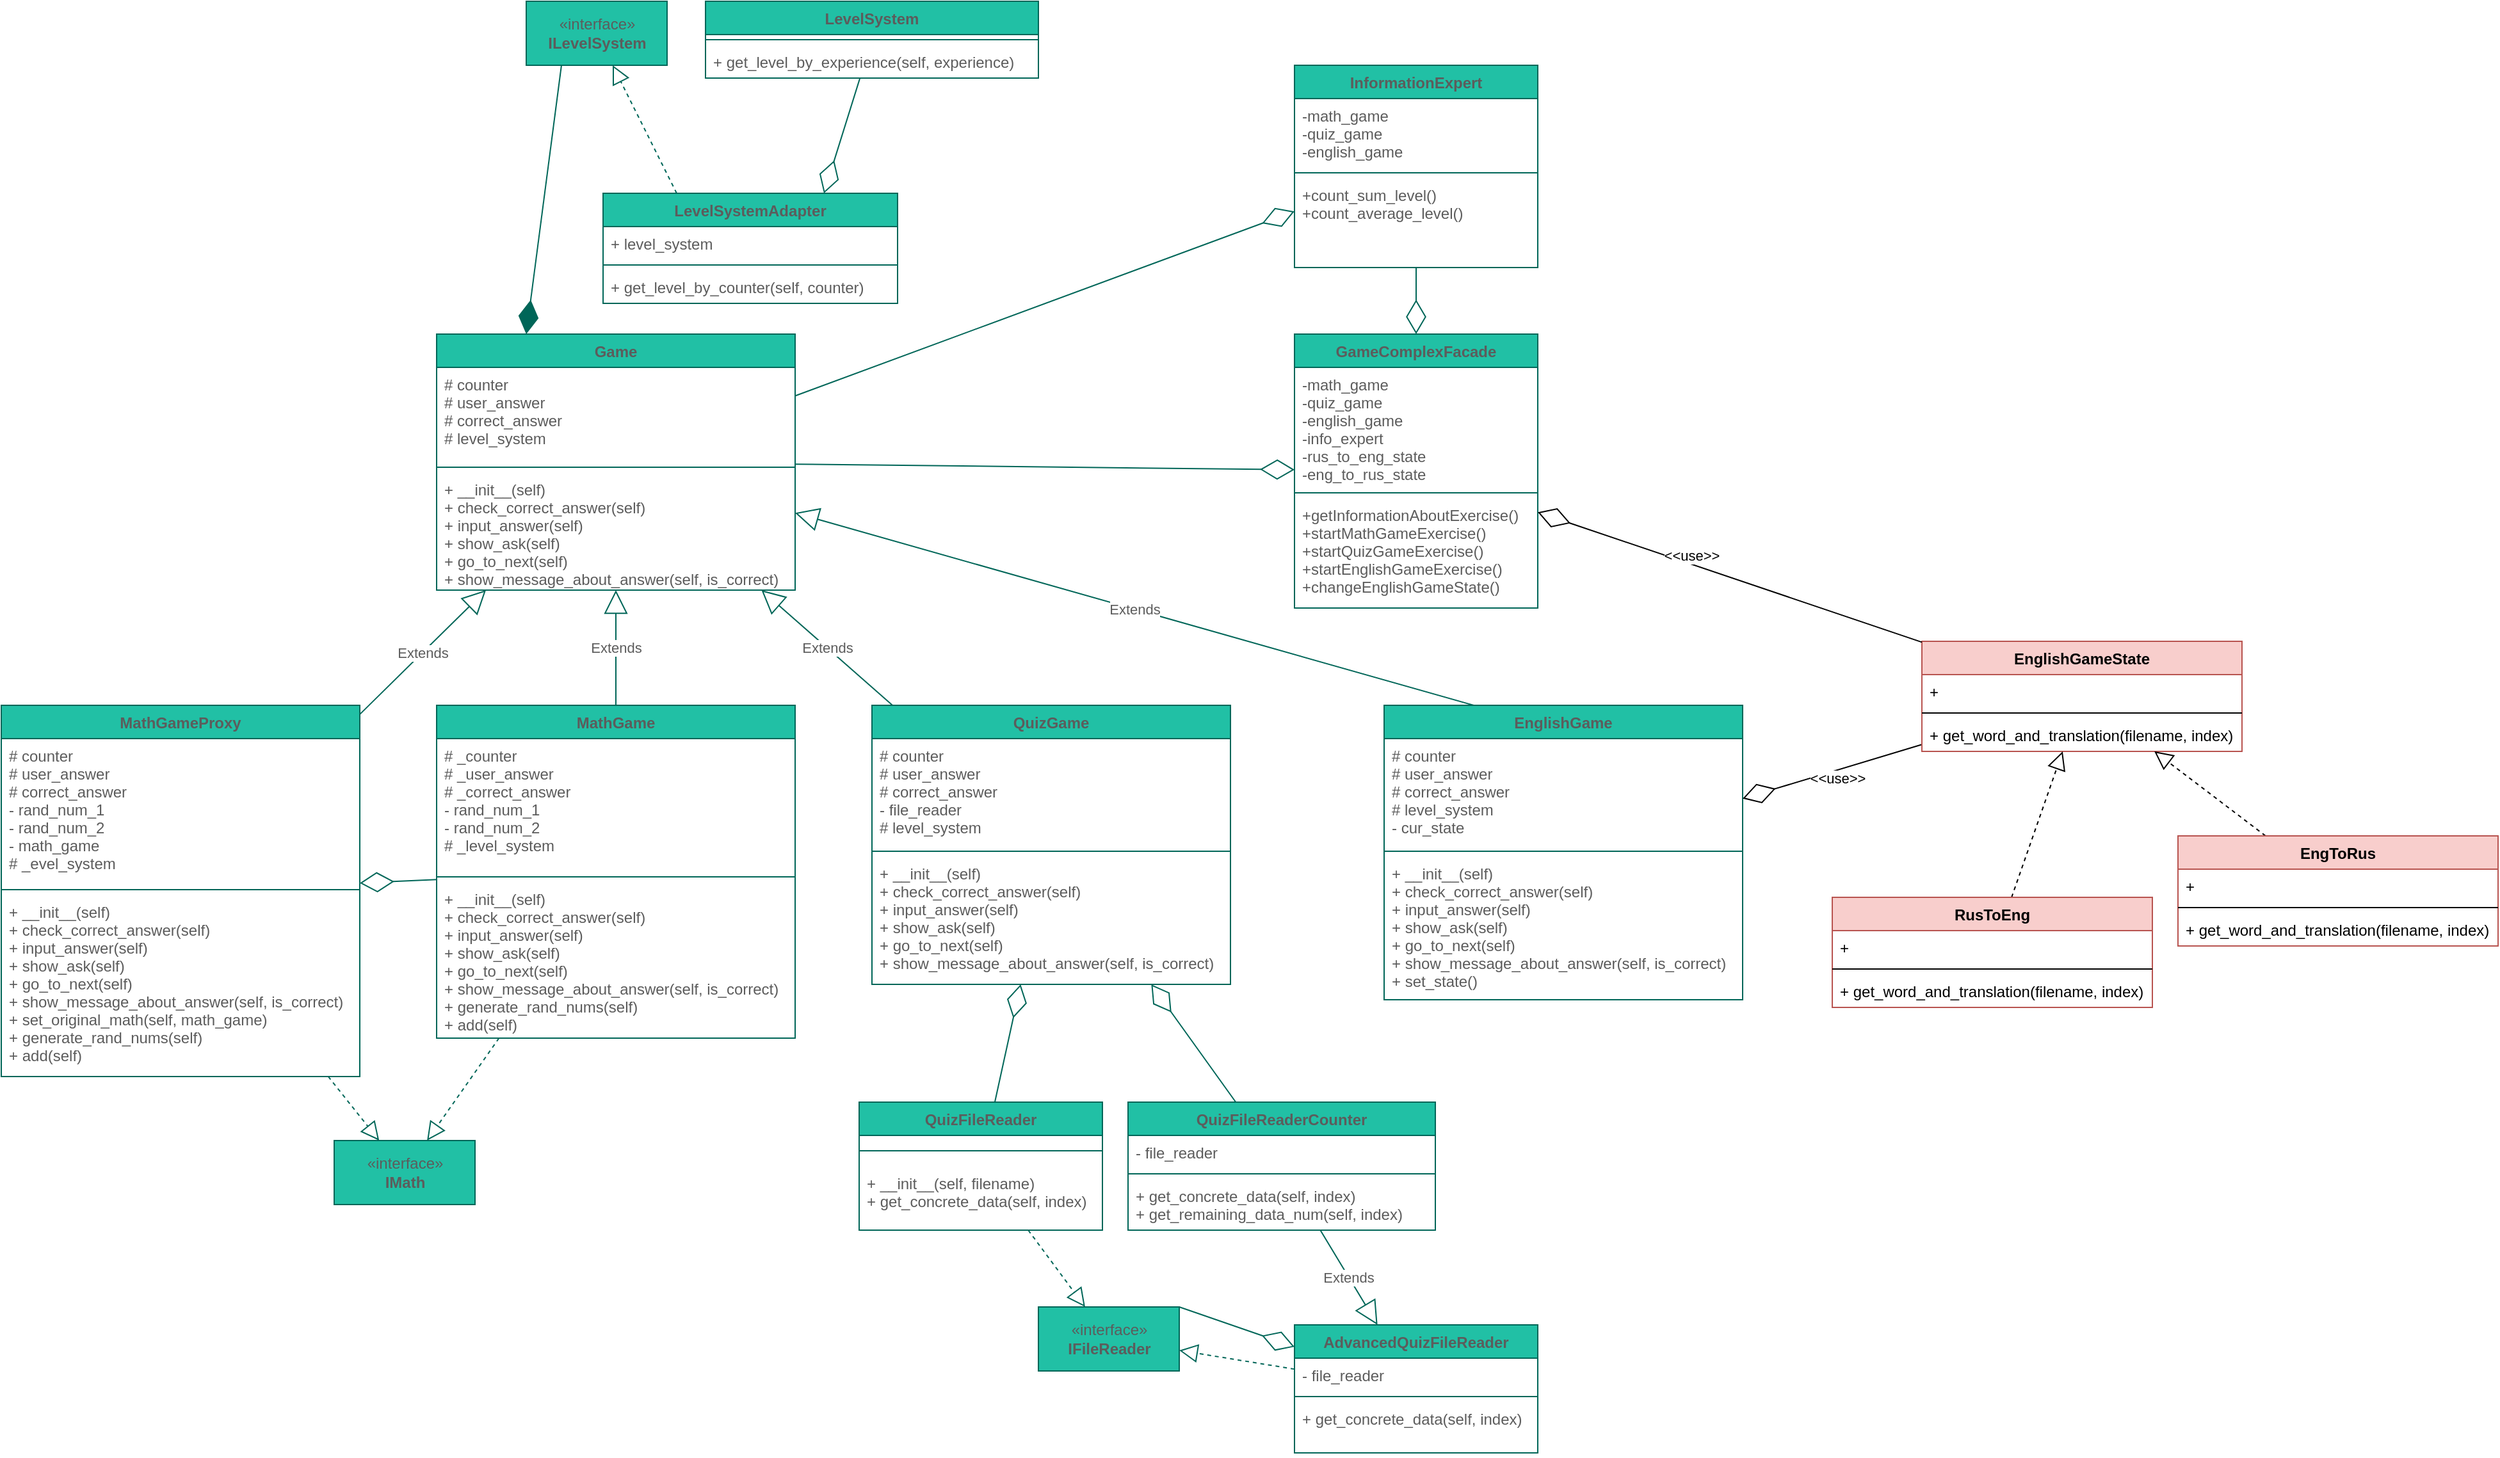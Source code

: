 <mxfile version="18.0.4" type="device"><diagram id="47L1khOK_J4-y1NFxD4O" name="Страница 1"><mxGraphModel dx="1153" dy="1890" grid="1" gridSize="10" guides="1" tooltips="1" connect="1" arrows="1" fold="1" page="1" pageScale="1" pageWidth="1654" pageHeight="1169" math="0" shadow="0"><root><mxCell id="0"/><mxCell id="1" parent="0"/><mxCell id="GJVrgp9cWyJkPdO_o0ju-1" value="«interface»&lt;br&gt;&lt;b&gt;IMath&lt;/b&gt;" style="html=1;fillColor=#21C0A5;strokeColor=#006658;fontColor=#5C5C5C;" parent="1" vertex="1"><mxGeometry x="300" y="780" width="110" height="50" as="geometry"/></mxCell><mxCell id="GJVrgp9cWyJkPdO_o0ju-2" value="«interface»&lt;br&gt;&lt;b&gt;IFileReader&lt;/b&gt;" style="html=1;fillColor=#21C0A5;strokeColor=#006658;fontColor=#5C5C5C;" parent="1" vertex="1"><mxGeometry x="850" y="910" width="110" height="50" as="geometry"/></mxCell><mxCell id="GJVrgp9cWyJkPdO_o0ju-3" value="QuizFileReader" style="swimlane;fontStyle=1;align=center;verticalAlign=top;childLayout=stackLayout;horizontal=1;startSize=26;horizontalStack=0;resizeParent=1;resizeParentMax=0;resizeLast=0;collapsible=1;marginBottom=0;fillColor=#21C0A5;strokeColor=#006658;fontColor=#5C5C5C;" parent="1" vertex="1"><mxGeometry x="710" y="750" width="190" height="100" as="geometry"/></mxCell><mxCell id="GJVrgp9cWyJkPdO_o0ju-5" value="" style="line;strokeWidth=1;fillColor=none;align=left;verticalAlign=middle;spacingTop=-1;spacingLeft=3;spacingRight=3;rotatable=0;labelPosition=right;points=[];portConstraint=eastwest;strokeColor=#006658;fontColor=#5C5C5C;" parent="GJVrgp9cWyJkPdO_o0ju-3" vertex="1"><mxGeometry y="26" width="190" height="24" as="geometry"/></mxCell><mxCell id="GJVrgp9cWyJkPdO_o0ju-6" value="+ __init__(self, filename)&#10;+ get_concrete_data(self, index)&#10;" style="text;strokeColor=none;fillColor=none;align=left;verticalAlign=top;spacingLeft=4;spacingRight=4;overflow=hidden;rotatable=0;points=[[0,0.5],[1,0.5]];portConstraint=eastwest;fontColor=#5C5C5C;" parent="GJVrgp9cWyJkPdO_o0ju-3" vertex="1"><mxGeometry y="50" width="190" height="50" as="geometry"/></mxCell><mxCell id="GJVrgp9cWyJkPdO_o0ju-7" value="" style="endArrow=block;dashed=1;endFill=0;endSize=12;html=1;rounded=0;strokeColor=#006658;fontColor=#5C5C5C;" parent="1" source="GJVrgp9cWyJkPdO_o0ju-3" target="GJVrgp9cWyJkPdO_o0ju-2" edge="1"><mxGeometry width="160" relative="1" as="geometry"><mxPoint x="450" y="330" as="sourcePoint"/><mxPoint x="610" y="330" as="targetPoint"/></mxGeometry></mxCell><mxCell id="GJVrgp9cWyJkPdO_o0ju-8" value="Game" style="swimlane;fontStyle=1;align=center;verticalAlign=top;childLayout=stackLayout;horizontal=1;startSize=26;horizontalStack=0;resizeParent=1;resizeParentMax=0;resizeLast=0;collapsible=1;marginBottom=0;fillColor=#21C0A5;strokeColor=#006658;fontColor=#5C5C5C;" parent="1" vertex="1"><mxGeometry x="380" y="150" width="280" height="200" as="geometry"/></mxCell><mxCell id="GJVrgp9cWyJkPdO_o0ju-9" value="# counter&#10;# user_answer&#10;# correct_answer&#10;# level_system" style="text;strokeColor=none;fillColor=none;align=left;verticalAlign=top;spacingLeft=4;spacingRight=4;overflow=hidden;rotatable=0;points=[[0,0.5],[1,0.5]];portConstraint=eastwest;fontColor=#5C5C5C;" parent="GJVrgp9cWyJkPdO_o0ju-8" vertex="1"><mxGeometry y="26" width="280" height="74" as="geometry"/></mxCell><mxCell id="GJVrgp9cWyJkPdO_o0ju-10" value="" style="line;strokeWidth=1;fillColor=none;align=left;verticalAlign=middle;spacingTop=-1;spacingLeft=3;spacingRight=3;rotatable=0;labelPosition=right;points=[];portConstraint=eastwest;strokeColor=#006658;fontColor=#5C5C5C;" parent="GJVrgp9cWyJkPdO_o0ju-8" vertex="1"><mxGeometry y="100" width="280" height="8" as="geometry"/></mxCell><mxCell id="GJVrgp9cWyJkPdO_o0ju-11" value="+ __init__(self)&#10;+ check_correct_answer(self)&#10;+ input_answer(self)&#10;+ show_ask(self)&#10;+ go_to_next(self)&#10;+ show_message_about_answer(self, is_correct)" style="text;strokeColor=none;fillColor=none;align=left;verticalAlign=top;spacingLeft=4;spacingRight=4;overflow=hidden;rotatable=0;points=[[0,0.5],[1,0.5]];portConstraint=eastwest;fontColor=#5C5C5C;" parent="GJVrgp9cWyJkPdO_o0ju-8" vertex="1"><mxGeometry y="108" width="280" height="92" as="geometry"/></mxCell><mxCell id="GJVrgp9cWyJkPdO_o0ju-12" value="MathGame" style="swimlane;fontStyle=1;align=center;verticalAlign=top;childLayout=stackLayout;horizontal=1;startSize=26;horizontalStack=0;resizeParent=1;resizeParentMax=0;resizeLast=0;collapsible=1;marginBottom=0;fillColor=#21C0A5;strokeColor=#006658;fontColor=#5C5C5C;" parent="1" vertex="1"><mxGeometry x="380" y="440" width="280" height="260" as="geometry"/></mxCell><mxCell id="GJVrgp9cWyJkPdO_o0ju-13" value="# _counter&#10;# _user_answer&#10;# _correct_answer&#10;- rand_num_1&#10;- rand_num_2&#10;# _level_system" style="text;strokeColor=none;fillColor=none;align=left;verticalAlign=top;spacingLeft=4;spacingRight=4;overflow=hidden;rotatable=0;points=[[0,0.5],[1,0.5]];portConstraint=eastwest;fontColor=#5C5C5C;" parent="GJVrgp9cWyJkPdO_o0ju-12" vertex="1"><mxGeometry y="26" width="280" height="104" as="geometry"/></mxCell><mxCell id="GJVrgp9cWyJkPdO_o0ju-14" value="" style="line;strokeWidth=1;fillColor=none;align=left;verticalAlign=middle;spacingTop=-1;spacingLeft=3;spacingRight=3;rotatable=0;labelPosition=right;points=[];portConstraint=eastwest;strokeColor=#006658;fontColor=#5C5C5C;" parent="GJVrgp9cWyJkPdO_o0ju-12" vertex="1"><mxGeometry y="130" width="280" height="8" as="geometry"/></mxCell><mxCell id="GJVrgp9cWyJkPdO_o0ju-15" value="+ __init__(self)&#10;+ check_correct_answer(self)&#10;+ input_answer(self)&#10;+ show_ask(self)&#10;+ go_to_next(self)&#10;+ show_message_about_answer(self, is_correct)&#10;+ generate_rand_nums(self)&#10;+ add(self)" style="text;strokeColor=none;fillColor=none;align=left;verticalAlign=top;spacingLeft=4;spacingRight=4;overflow=hidden;rotatable=0;points=[[0,0.5],[1,0.5]];portConstraint=eastwest;fontColor=#5C5C5C;" parent="GJVrgp9cWyJkPdO_o0ju-12" vertex="1"><mxGeometry y="138" width="280" height="122" as="geometry"/></mxCell><mxCell id="GJVrgp9cWyJkPdO_o0ju-16" value="MathGameProxy" style="swimlane;fontStyle=1;align=center;verticalAlign=top;childLayout=stackLayout;horizontal=1;startSize=26;horizontalStack=0;resizeParent=1;resizeParentMax=0;resizeLast=0;collapsible=1;marginBottom=0;fillColor=#21C0A5;strokeColor=#006658;fontColor=#5C5C5C;" parent="1" vertex="1"><mxGeometry x="40" y="440" width="280" height="290" as="geometry"/></mxCell><mxCell id="GJVrgp9cWyJkPdO_o0ju-17" value="# counter&#10;# user_answer&#10;# correct_answer&#10;- rand_num_1&#10;- rand_num_2&#10;- math_game&#10;# _evel_system" style="text;strokeColor=none;fillColor=none;align=left;verticalAlign=top;spacingLeft=4;spacingRight=4;overflow=hidden;rotatable=0;points=[[0,0.5],[1,0.5]];portConstraint=eastwest;fontColor=#5C5C5C;" parent="GJVrgp9cWyJkPdO_o0ju-16" vertex="1"><mxGeometry y="26" width="280" height="114" as="geometry"/></mxCell><mxCell id="GJVrgp9cWyJkPdO_o0ju-18" value="" style="line;strokeWidth=1;fillColor=none;align=left;verticalAlign=middle;spacingTop=-1;spacingLeft=3;spacingRight=3;rotatable=0;labelPosition=right;points=[];portConstraint=eastwest;strokeColor=#006658;fontColor=#5C5C5C;" parent="GJVrgp9cWyJkPdO_o0ju-16" vertex="1"><mxGeometry y="140" width="280" height="8" as="geometry"/></mxCell><mxCell id="GJVrgp9cWyJkPdO_o0ju-19" value="+ __init__(self)&#10;+ check_correct_answer(self)&#10;+ input_answer(self)&#10;+ show_ask(self)&#10;+ go_to_next(self)&#10;+ show_message_about_answer(self, is_correct)&#10;+ set_original_math(self, math_game)&#10;+ generate_rand_nums(self)&#10;+ add(self)" style="text;strokeColor=none;fillColor=none;align=left;verticalAlign=top;spacingLeft=4;spacingRight=4;overflow=hidden;rotatable=0;points=[[0,0.5],[1,0.5]];portConstraint=eastwest;fontColor=#5C5C5C;" parent="GJVrgp9cWyJkPdO_o0ju-16" vertex="1"><mxGeometry y="148" width="280" height="142" as="geometry"/></mxCell><mxCell id="GJVrgp9cWyJkPdO_o0ju-20" value="" style="endArrow=block;dashed=1;endFill=0;endSize=12;html=1;rounded=0;strokeColor=#006658;fontColor=#5C5C5C;" parent="1" source="GJVrgp9cWyJkPdO_o0ju-16" target="GJVrgp9cWyJkPdO_o0ju-1" edge="1"><mxGeometry width="160" relative="1" as="geometry"><mxPoint x="260" y="330" as="sourcePoint"/><mxPoint x="420" y="330" as="targetPoint"/></mxGeometry></mxCell><mxCell id="GJVrgp9cWyJkPdO_o0ju-21" value="" style="endArrow=block;dashed=1;endFill=0;endSize=12;html=1;rounded=0;strokeColor=#006658;fontColor=#5C5C5C;" parent="1" source="GJVrgp9cWyJkPdO_o0ju-12" target="GJVrgp9cWyJkPdO_o0ju-1" edge="1"><mxGeometry width="160" relative="1" as="geometry"><mxPoint x="260" y="330" as="sourcePoint"/><mxPoint x="420" y="330" as="targetPoint"/></mxGeometry></mxCell><mxCell id="GJVrgp9cWyJkPdO_o0ju-22" value="Extends" style="endArrow=block;endSize=16;endFill=0;html=1;rounded=0;strokeColor=#006658;fontColor=#5C5C5C;" parent="1" source="GJVrgp9cWyJkPdO_o0ju-12" target="GJVrgp9cWyJkPdO_o0ju-8" edge="1"><mxGeometry width="160" relative="1" as="geometry"><mxPoint x="260" y="330" as="sourcePoint"/><mxPoint x="420" y="330" as="targetPoint"/></mxGeometry></mxCell><mxCell id="GJVrgp9cWyJkPdO_o0ju-23" value="Extends" style="endArrow=block;endSize=16;endFill=0;html=1;rounded=0;strokeColor=#006658;fontColor=#5C5C5C;" parent="1" source="GJVrgp9cWyJkPdO_o0ju-16" target="GJVrgp9cWyJkPdO_o0ju-8" edge="1"><mxGeometry width="160" relative="1" as="geometry"><mxPoint x="436.721" y="420" as="sourcePoint"/><mxPoint x="478.033" y="330" as="targetPoint"/></mxGeometry></mxCell><mxCell id="GJVrgp9cWyJkPdO_o0ju-24" value="QuizGame" style="swimlane;fontStyle=1;align=center;verticalAlign=top;childLayout=stackLayout;horizontal=1;startSize=26;horizontalStack=0;resizeParent=1;resizeParentMax=0;resizeLast=0;collapsible=1;marginBottom=0;fillColor=#21C0A5;strokeColor=#006658;fontColor=#5C5C5C;" parent="1" vertex="1"><mxGeometry x="720" y="440" width="280" height="218" as="geometry"/></mxCell><mxCell id="GJVrgp9cWyJkPdO_o0ju-25" value="# counter&#10;# user_answer&#10;# correct_answer&#10;- file_reader&#10;# level_system" style="text;strokeColor=none;fillColor=none;align=left;verticalAlign=top;spacingLeft=4;spacingRight=4;overflow=hidden;rotatable=0;points=[[0,0.5],[1,0.5]];portConstraint=eastwest;fontColor=#5C5C5C;" parent="GJVrgp9cWyJkPdO_o0ju-24" vertex="1"><mxGeometry y="26" width="280" height="84" as="geometry"/></mxCell><mxCell id="GJVrgp9cWyJkPdO_o0ju-26" value="" style="line;strokeWidth=1;fillColor=none;align=left;verticalAlign=middle;spacingTop=-1;spacingLeft=3;spacingRight=3;rotatable=0;labelPosition=right;points=[];portConstraint=eastwest;strokeColor=#006658;fontColor=#5C5C5C;" parent="GJVrgp9cWyJkPdO_o0ju-24" vertex="1"><mxGeometry y="110" width="280" height="8" as="geometry"/></mxCell><mxCell id="GJVrgp9cWyJkPdO_o0ju-27" value="+ __init__(self)&#10;+ check_correct_answer(self)&#10;+ input_answer(self)&#10;+ show_ask(self)&#10;+ go_to_next(self)&#10;+ show_message_about_answer(self, is_correct)" style="text;strokeColor=none;fillColor=none;align=left;verticalAlign=top;spacingLeft=4;spacingRight=4;overflow=hidden;rotatable=0;points=[[0,0.5],[1,0.5]];portConstraint=eastwest;fontColor=#5C5C5C;" parent="GJVrgp9cWyJkPdO_o0ju-24" vertex="1"><mxGeometry y="118" width="280" height="100" as="geometry"/></mxCell><mxCell id="GJVrgp9cWyJkPdO_o0ju-30" value="Extends" style="endArrow=block;endSize=16;endFill=0;html=1;rounded=0;strokeColor=#006658;fontColor=#5C5C5C;" parent="1" source="GJVrgp9cWyJkPdO_o0ju-24" target="GJVrgp9cWyJkPdO_o0ju-8" edge="1"><mxGeometry width="160" relative="1" as="geometry"><mxPoint x="470" y="330" as="sourcePoint"/><mxPoint x="630" y="330" as="targetPoint"/></mxGeometry></mxCell><mxCell id="GJVrgp9cWyJkPdO_o0ju-33" value="" style="endArrow=diamondThin;endFill=0;endSize=24;html=1;rounded=0;strokeColor=#006658;fontColor=#5C5C5C;" parent="1" source="GJVrgp9cWyJkPdO_o0ju-3" target="GJVrgp9cWyJkPdO_o0ju-24" edge="1"><mxGeometry width="160" relative="1" as="geometry"><mxPoint x="890" y="410" as="sourcePoint"/><mxPoint x="820" y="420" as="targetPoint"/></mxGeometry></mxCell><mxCell id="GJVrgp9cWyJkPdO_o0ju-34" value="" style="endArrow=diamondThin;endFill=0;endSize=24;html=1;rounded=0;strokeColor=#006658;fontColor=#5C5C5C;" parent="1" source="GJVrgp9cWyJkPdO_o0ju-12" target="GJVrgp9cWyJkPdO_o0ju-16" edge="1"><mxGeometry width="160" relative="1" as="geometry"><mxPoint x="340" y="530" as="sourcePoint"/><mxPoint x="630" y="330" as="targetPoint"/></mxGeometry></mxCell><mxCell id="GWWvxR5-vKfS2fIz4KUK-1" value="«interface»&lt;br&gt;&lt;b&gt;ILevelSystem&lt;br&gt;&lt;/b&gt;" style="html=1;fillColor=#21C0A5;strokeColor=#006658;fontColor=#5C5C5C;" parent="1" vertex="1"><mxGeometry x="450" y="-110" width="110" height="50" as="geometry"/></mxCell><mxCell id="GWWvxR5-vKfS2fIz4KUK-9" value="" style="endArrow=block;dashed=1;endFill=0;endSize=12;html=1;rounded=0;exitX=0.25;exitY=0;exitDx=0;exitDy=0;strokeColor=#006658;fontColor=#5C5C5C;" parent="1" source="ld3QfRe9ozLoB7Dyn18O-8" target="GWWvxR5-vKfS2fIz4KUK-1" edge="1"><mxGeometry width="160" relative="1" as="geometry"><mxPoint x="617.5" y="30" as="sourcePoint"/><mxPoint x="235" y="-50" as="targetPoint"/></mxGeometry></mxCell><mxCell id="GWWvxR5-vKfS2fIz4KUK-10" value="LevelSystem" style="swimlane;fontStyle=1;align=center;verticalAlign=top;childLayout=stackLayout;horizontal=1;startSize=26;horizontalStack=0;resizeParent=1;resizeParentMax=0;resizeLast=0;collapsible=1;marginBottom=0;fillColor=#21C0A5;strokeColor=#006658;fontColor=#5C5C5C;" parent="1" vertex="1"><mxGeometry x="590" y="-110" width="260" height="60" as="geometry"/></mxCell><mxCell id="GWWvxR5-vKfS2fIz4KUK-12" value="" style="line;strokeWidth=1;fillColor=none;align=left;verticalAlign=middle;spacingTop=-1;spacingLeft=3;spacingRight=3;rotatable=0;labelPosition=right;points=[];portConstraint=eastwest;strokeColor=#006658;fontColor=#5C5C5C;" parent="GWWvxR5-vKfS2fIz4KUK-10" vertex="1"><mxGeometry y="26" width="260" height="8" as="geometry"/></mxCell><mxCell id="GWWvxR5-vKfS2fIz4KUK-13" value="+ get_level_by_experience(self, experience)" style="text;strokeColor=none;fillColor=none;align=left;verticalAlign=top;spacingLeft=4;spacingRight=4;overflow=hidden;rotatable=0;points=[[0,0.5],[1,0.5]];portConstraint=eastwest;fontColor=#5C5C5C;" parent="GWWvxR5-vKfS2fIz4KUK-10" vertex="1"><mxGeometry y="34" width="260" height="26" as="geometry"/></mxCell><mxCell id="GWWvxR5-vKfS2fIz4KUK-15" value="" style="endArrow=diamondThin;endFill=0;endSize=24;html=1;rounded=0;entryX=0.75;entryY=0;entryDx=0;entryDy=0;strokeColor=#006658;fontColor=#5C5C5C;" parent="1" source="GWWvxR5-vKfS2fIz4KUK-10" target="ld3QfRe9ozLoB7Dyn18O-8" edge="1"><mxGeometry width="160" relative="1" as="geometry"><mxPoint x="675" y="177.077" as="sourcePoint"/><mxPoint x="752.5" y="30" as="targetPoint"/></mxGeometry></mxCell><mxCell id="GWWvxR5-vKfS2fIz4KUK-22" value="AdvancedQuizFileReader" style="swimlane;fontStyle=1;align=center;verticalAlign=top;childLayout=stackLayout;horizontal=1;startSize=26;horizontalStack=0;resizeParent=1;resizeParentMax=0;resizeLast=0;collapsible=1;marginBottom=0;fillColor=#21C0A5;strokeColor=#006658;fontColor=#5C5C5C;" parent="1" vertex="1"><mxGeometry x="1050" y="924" width="190" height="100" as="geometry"/></mxCell><mxCell id="GWWvxR5-vKfS2fIz4KUK-23" value="- file_reader" style="text;strokeColor=none;fillColor=none;align=left;verticalAlign=top;spacingLeft=4;spacingRight=4;overflow=hidden;rotatable=0;points=[[0,0.5],[1,0.5]];portConstraint=eastwest;fontColor=#5C5C5C;" parent="GWWvxR5-vKfS2fIz4KUK-22" vertex="1"><mxGeometry y="26" width="190" height="26" as="geometry"/></mxCell><mxCell id="GWWvxR5-vKfS2fIz4KUK-24" value="" style="line;strokeWidth=1;fillColor=none;align=left;verticalAlign=middle;spacingTop=-1;spacingLeft=3;spacingRight=3;rotatable=0;labelPosition=right;points=[];portConstraint=eastwest;strokeColor=#006658;fontColor=#5C5C5C;" parent="GWWvxR5-vKfS2fIz4KUK-22" vertex="1"><mxGeometry y="52" width="190" height="8" as="geometry"/></mxCell><mxCell id="GWWvxR5-vKfS2fIz4KUK-25" value="+ get_concrete_data(self, index)" style="text;strokeColor=none;fillColor=none;align=left;verticalAlign=top;spacingLeft=4;spacingRight=4;overflow=hidden;rotatable=0;points=[[0,0.5],[1,0.5]];portConstraint=eastwest;fontColor=#5C5C5C;" parent="GWWvxR5-vKfS2fIz4KUK-22" vertex="1"><mxGeometry y="60" width="190" height="40" as="geometry"/></mxCell><mxCell id="GWWvxR5-vKfS2fIz4KUK-26" value="" style="endArrow=block;dashed=1;endFill=0;endSize=12;html=1;rounded=0;strokeColor=#006658;fontColor=#5C5C5C;" parent="1" source="GWWvxR5-vKfS2fIz4KUK-22" target="GJVrgp9cWyJkPdO_o0ju-2" edge="1"><mxGeometry width="160" relative="1" as="geometry"><mxPoint x="810" y="290" as="sourcePoint"/><mxPoint x="810" y="240" as="targetPoint"/></mxGeometry></mxCell><mxCell id="GWWvxR5-vKfS2fIz4KUK-27" value="" style="endArrow=diamondThin;endFill=0;endSize=24;html=1;rounded=0;exitX=1;exitY=0;exitDx=0;exitDy=0;strokeColor=#006658;fontColor=#5C5C5C;" parent="1" source="GJVrgp9cWyJkPdO_o0ju-2" target="GWWvxR5-vKfS2fIz4KUK-22" edge="1"><mxGeometry width="160" relative="1" as="geometry"><mxPoint x="1120" y="190" as="sourcePoint"/><mxPoint x="1040" y="230" as="targetPoint"/></mxGeometry></mxCell><mxCell id="GWWvxR5-vKfS2fIz4KUK-28" value="QuizFileReaderCounter" style="swimlane;fontStyle=1;align=center;verticalAlign=top;childLayout=stackLayout;horizontal=1;startSize=26;horizontalStack=0;resizeParent=1;resizeParentMax=0;resizeLast=0;collapsible=1;marginBottom=0;fillColor=#21C0A5;strokeColor=#006658;fontColor=#5C5C5C;" parent="1" vertex="1"><mxGeometry x="920" y="750" width="240" height="100" as="geometry"/></mxCell><mxCell id="GWWvxR5-vKfS2fIz4KUK-29" value="- file_reader" style="text;strokeColor=none;fillColor=none;align=left;verticalAlign=top;spacingLeft=4;spacingRight=4;overflow=hidden;rotatable=0;points=[[0,0.5],[1,0.5]];portConstraint=eastwest;fontColor=#5C5C5C;" parent="GWWvxR5-vKfS2fIz4KUK-28" vertex="1"><mxGeometry y="26" width="240" height="26" as="geometry"/></mxCell><mxCell id="GWWvxR5-vKfS2fIz4KUK-30" value="" style="line;strokeWidth=1;fillColor=none;align=left;verticalAlign=middle;spacingTop=-1;spacingLeft=3;spacingRight=3;rotatable=0;labelPosition=right;points=[];portConstraint=eastwest;strokeColor=#006658;fontColor=#5C5C5C;" parent="GWWvxR5-vKfS2fIz4KUK-28" vertex="1"><mxGeometry y="52" width="240" height="8" as="geometry"/></mxCell><mxCell id="GWWvxR5-vKfS2fIz4KUK-31" value="+ get_concrete_data(self, index)&#10;+ get_remaining_data_num(self, index)" style="text;strokeColor=none;fillColor=none;align=left;verticalAlign=top;spacingLeft=4;spacingRight=4;overflow=hidden;rotatable=0;points=[[0,0.5],[1,0.5]];portConstraint=eastwest;fontColor=#5C5C5C;" parent="GWWvxR5-vKfS2fIz4KUK-28" vertex="1"><mxGeometry y="60" width="240" height="40" as="geometry"/></mxCell><mxCell id="FPQztJp6y0ThQCiuHqUh-1" value="" style="endArrow=diamondThin;endFill=0;endSize=24;html=1;rounded=0;strokeColor=#006658;fontColor=#5C5C5C;" parent="1" source="GWWvxR5-vKfS2fIz4KUK-28" target="GJVrgp9cWyJkPdO_o0ju-24" edge="1"><mxGeometry width="160" relative="1" as="geometry"><mxPoint x="760" y="440" as="sourcePoint"/><mxPoint x="1070" y="600" as="targetPoint"/></mxGeometry></mxCell><mxCell id="FPQztJp6y0ThQCiuHqUh-3" value="Extends" style="endArrow=block;endSize=16;endFill=0;html=1;rounded=0;strokeColor=#006658;fontColor=#5C5C5C;" parent="1" source="GWWvxR5-vKfS2fIz4KUK-28" target="GWWvxR5-vKfS2fIz4KUK-22" edge="1"><mxGeometry width="160" relative="1" as="geometry"><mxPoint x="753.529" y="450" as="sourcePoint"/><mxPoint x="635.882" y="350" as="targetPoint"/></mxGeometry></mxCell><mxCell id="ld3QfRe9ozLoB7Dyn18O-3" value="" style="endArrow=diamondThin;endFill=1;endSize=24;html=1;rounded=0;entryX=0.25;entryY=0;entryDx=0;entryDy=0;exitX=0.25;exitY=1;exitDx=0;exitDy=0;strokeColor=#006658;fontColor=#5C5C5C;" parent="1" source="GWWvxR5-vKfS2fIz4KUK-1" target="GJVrgp9cWyJkPdO_o0ju-8" edge="1"><mxGeometry width="160" relative="1" as="geometry"><mxPoint x="450" y="-60" as="sourcePoint"/><mxPoint x="820" y="-10" as="targetPoint"/></mxGeometry></mxCell><mxCell id="ld3QfRe9ozLoB7Dyn18O-8" value="LevelSystemAdapter" style="swimlane;fontStyle=1;align=center;verticalAlign=top;childLayout=stackLayout;horizontal=1;startSize=26;horizontalStack=0;resizeParent=1;resizeParentMax=0;resizeLast=0;collapsible=1;marginBottom=0;fillColor=#21C0A5;strokeColor=#006658;fontColor=#5C5C5C;" parent="1" vertex="1"><mxGeometry x="510" y="40" width="230" height="86" as="geometry"/></mxCell><mxCell id="ld3QfRe9ozLoB7Dyn18O-9" value="+ level_system" style="text;strokeColor=none;fillColor=none;align=left;verticalAlign=top;spacingLeft=4;spacingRight=4;overflow=hidden;rotatable=0;points=[[0,0.5],[1,0.5]];portConstraint=eastwest;fontColor=#5C5C5C;" parent="ld3QfRe9ozLoB7Dyn18O-8" vertex="1"><mxGeometry y="26" width="230" height="26" as="geometry"/></mxCell><mxCell id="ld3QfRe9ozLoB7Dyn18O-10" value="" style="line;strokeWidth=1;fillColor=none;align=left;verticalAlign=middle;spacingTop=-1;spacingLeft=3;spacingRight=3;rotatable=0;labelPosition=right;points=[];portConstraint=eastwest;strokeColor=#006658;fontColor=#5C5C5C;" parent="ld3QfRe9ozLoB7Dyn18O-8" vertex="1"><mxGeometry y="52" width="230" height="8" as="geometry"/></mxCell><mxCell id="ld3QfRe9ozLoB7Dyn18O-11" value="+ get_level_by_counter(self, counter)" style="text;strokeColor=none;fillColor=none;align=left;verticalAlign=top;spacingLeft=4;spacingRight=4;overflow=hidden;rotatable=0;points=[[0,0.5],[1,0.5]];portConstraint=eastwest;fontColor=#5C5C5C;" parent="ld3QfRe9ozLoB7Dyn18O-8" vertex="1"><mxGeometry y="60" width="230" height="26" as="geometry"/></mxCell><mxCell id="spKY0yfxIEkexVeLF7e9-422" value="EnglishGame" style="swimlane;fontStyle=1;align=center;verticalAlign=top;childLayout=stackLayout;horizontal=1;startSize=26;horizontalStack=0;resizeParent=1;resizeParentMax=0;resizeLast=0;collapsible=1;marginBottom=0;fillColor=#21C0A5;strokeColor=#006658;fontColor=#5C5C5C;" parent="1" vertex="1"><mxGeometry x="1120" y="440" width="280" height="230" as="geometry"/></mxCell><mxCell id="spKY0yfxIEkexVeLF7e9-423" value="# counter&#10;# user_answer&#10;# correct_answer&#10;# level_system&#10;- cur_state" style="text;strokeColor=none;fillColor=none;align=left;verticalAlign=top;spacingLeft=4;spacingRight=4;overflow=hidden;rotatable=0;points=[[0,0.5],[1,0.5]];portConstraint=eastwest;fontColor=#5C5C5C;" parent="spKY0yfxIEkexVeLF7e9-422" vertex="1"><mxGeometry y="26" width="280" height="84" as="geometry"/></mxCell><mxCell id="spKY0yfxIEkexVeLF7e9-424" value="" style="line;strokeWidth=1;fillColor=none;align=left;verticalAlign=middle;spacingTop=-1;spacingLeft=3;spacingRight=3;rotatable=0;labelPosition=right;points=[];portConstraint=eastwest;strokeColor=#006658;fontColor=#5C5C5C;" parent="spKY0yfxIEkexVeLF7e9-422" vertex="1"><mxGeometry y="110" width="280" height="8" as="geometry"/></mxCell><mxCell id="spKY0yfxIEkexVeLF7e9-425" value="+ __init__(self)&#10;+ check_correct_answer(self)&#10;+ input_answer(self)&#10;+ show_ask(self)&#10;+ go_to_next(self)&#10;+ show_message_about_answer(self, is_correct)&#10;+ set_state()" style="text;strokeColor=none;fillColor=none;align=left;verticalAlign=top;spacingLeft=4;spacingRight=4;overflow=hidden;rotatable=0;points=[[0,0.5],[1,0.5]];portConstraint=eastwest;fontColor=#5C5C5C;" parent="spKY0yfxIEkexVeLF7e9-422" vertex="1"><mxGeometry y="118" width="280" height="112" as="geometry"/></mxCell><mxCell id="spKY0yfxIEkexVeLF7e9-426" value="Extends" style="endArrow=block;endSize=16;endFill=0;html=1;rounded=0;exitX=0.25;exitY=0;exitDx=0;exitDy=0;strokeColor=#006658;fontColor=#5C5C5C;" parent="1" source="spKY0yfxIEkexVeLF7e9-422" target="GJVrgp9cWyJkPdO_o0ju-8" edge="1"><mxGeometry width="160" relative="1" as="geometry"><mxPoint x="746.054" y="450" as="sourcePoint"/><mxPoint x="643.712" y="360" as="targetPoint"/><Array as="points"/></mxGeometry></mxCell><mxCell id="spKY0yfxIEkexVeLF7e9-469" value="GameComplexFacade" style="swimlane;fontStyle=1;align=center;verticalAlign=top;childLayout=stackLayout;horizontal=1;startSize=26;horizontalStack=0;resizeParent=1;resizeParentMax=0;resizeLast=0;collapsible=1;marginBottom=0;fillColor=#21C0A5;strokeColor=#006658;fontColor=#5C5C5C;" parent="1" vertex="1"><mxGeometry x="1050" y="150" width="190" height="214" as="geometry"/></mxCell><mxCell id="spKY0yfxIEkexVeLF7e9-470" value="-math_game&#10;-quiz_game&#10;-english_game&#10;-info_expert&#10;-rus_to_eng_state&#10;-eng_to_rus_state" style="text;strokeColor=none;fillColor=none;align=left;verticalAlign=top;spacingLeft=4;spacingRight=4;overflow=hidden;rotatable=0;points=[[0,0.5],[1,0.5]];portConstraint=eastwest;fontColor=#5C5C5C;" parent="spKY0yfxIEkexVeLF7e9-469" vertex="1"><mxGeometry y="26" width="190" height="94" as="geometry"/></mxCell><mxCell id="spKY0yfxIEkexVeLF7e9-471" value="" style="line;strokeWidth=1;fillColor=none;align=left;verticalAlign=middle;spacingTop=-1;spacingLeft=3;spacingRight=3;rotatable=0;labelPosition=right;points=[];portConstraint=eastwest;strokeColor=#006658;fontColor=#5C5C5C;" parent="spKY0yfxIEkexVeLF7e9-469" vertex="1"><mxGeometry y="120" width="190" height="8" as="geometry"/></mxCell><mxCell id="spKY0yfxIEkexVeLF7e9-472" value="+getInformationAboutExercise()&#10;+startMathGameExercise()&#10;+startQuizGameExercise()&#10;+startEnglishGameExercise()&#10;+changeEnglishGameState()" style="text;strokeColor=none;fillColor=none;align=left;verticalAlign=top;spacingLeft=4;spacingRight=4;overflow=hidden;rotatable=0;points=[[0,0.5],[1,0.5]];portConstraint=eastwest;fontColor=#5C5C5C;" parent="spKY0yfxIEkexVeLF7e9-469" vertex="1"><mxGeometry y="128" width="190" height="86" as="geometry"/></mxCell><mxCell id="spKY0yfxIEkexVeLF7e9-473" value="" style="endArrow=diamondThin;endFill=0;endSize=24;html=1;rounded=0;strokeColor=#006658;fontColor=#5C5C5C;" parent="1" source="GJVrgp9cWyJkPdO_o0ju-8" target="spKY0yfxIEkexVeLF7e9-469" edge="1"><mxGeometry width="160" relative="1" as="geometry"><mxPoint x="890" y="140" as="sourcePoint"/><mxPoint x="1050" y="140" as="targetPoint"/></mxGeometry></mxCell><mxCell id="-lM4ACut-ZRZzYosyZcE-1" value="InformationExpert" style="swimlane;fontStyle=1;align=center;verticalAlign=top;childLayout=stackLayout;horizontal=1;startSize=26;horizontalStack=0;resizeParent=1;resizeParentMax=0;resizeLast=0;collapsible=1;marginBottom=0;fillColor=#21C0A5;strokeColor=#006658;fontColor=#5C5C5C;" parent="1" vertex="1"><mxGeometry x="1050" y="-60" width="190" height="158" as="geometry"/></mxCell><mxCell id="-lM4ACut-ZRZzYosyZcE-2" value="-math_game&#10;-quiz_game&#10;-english_game" style="text;strokeColor=none;fillColor=none;align=left;verticalAlign=top;spacingLeft=4;spacingRight=4;overflow=hidden;rotatable=0;points=[[0,0.5],[1,0.5]];portConstraint=eastwest;fontColor=#5C5C5C;" parent="-lM4ACut-ZRZzYosyZcE-1" vertex="1"><mxGeometry y="26" width="190" height="54" as="geometry"/></mxCell><mxCell id="-lM4ACut-ZRZzYosyZcE-3" value="" style="line;strokeWidth=1;fillColor=none;align=left;verticalAlign=middle;spacingTop=-1;spacingLeft=3;spacingRight=3;rotatable=0;labelPosition=right;points=[];portConstraint=eastwest;strokeColor=#006658;fontColor=#5C5C5C;" parent="-lM4ACut-ZRZzYosyZcE-1" vertex="1"><mxGeometry y="80" width="190" height="8" as="geometry"/></mxCell><mxCell id="-lM4ACut-ZRZzYosyZcE-4" value="+count_sum_level()&#10;+count_average_level()" style="text;strokeColor=none;fillColor=none;align=left;verticalAlign=top;spacingLeft=4;spacingRight=4;overflow=hidden;rotatable=0;points=[[0,0.5],[1,0.5]];portConstraint=eastwest;fontColor=#5C5C5C;" parent="-lM4ACut-ZRZzYosyZcE-1" vertex="1"><mxGeometry y="88" width="190" height="70" as="geometry"/></mxCell><mxCell id="-lM4ACut-ZRZzYosyZcE-5" value="" style="endArrow=diamondThin;endFill=0;endSize=24;html=1;rounded=0;strokeColor=#006658;fontColor=#5C5C5C;" parent="1" source="GJVrgp9cWyJkPdO_o0ju-8" target="-lM4ACut-ZRZzYosyZcE-1" edge="1"><mxGeometry width="160" relative="1" as="geometry"><mxPoint x="670" y="217.839" as="sourcePoint"/><mxPoint x="870" y="157.609" as="targetPoint"/></mxGeometry></mxCell><mxCell id="-lM4ACut-ZRZzYosyZcE-6" value="" style="endArrow=diamondThin;endFill=0;endSize=24;html=1;rounded=0;strokeColor=#006658;fontColor=#5C5C5C;" parent="1" source="-lM4ACut-ZRZzYosyZcE-1" target="spKY0yfxIEkexVeLF7e9-469" edge="1"><mxGeometry width="160" relative="1" as="geometry"><mxPoint x="670" y="217.195" as="sourcePoint"/><mxPoint x="870" y="156.046" as="targetPoint"/></mxGeometry></mxCell><mxCell id="kbYihk5FKzCSvoLlfrNe-1" value="" style="endArrow=diamondThin;endFill=0;endSize=24;html=1;rounded=0;" edge="1" parent="1" source="kbYihk5FKzCSvoLlfrNe-2" target="spKY0yfxIEkexVeLF7e9-422"><mxGeometry width="160" relative="1" as="geometry"><mxPoint x="1470" y="510" as="sourcePoint"/><mxPoint x="1490" y="540" as="targetPoint"/></mxGeometry></mxCell><mxCell id="kbYihk5FKzCSvoLlfrNe-16" value="&amp;lt;&amp;lt;use&amp;gt;&amp;gt;" style="edgeLabel;html=1;align=center;verticalAlign=middle;resizable=0;points=[];" vertex="1" connectable="0" parent="kbYihk5FKzCSvoLlfrNe-1"><mxGeometry x="-0.384" y="3" relative="1" as="geometry"><mxPoint x="-24" y="10" as="offset"/></mxGeometry></mxCell><mxCell id="kbYihk5FKzCSvoLlfrNe-2" value="EnglishGameState" style="swimlane;fontStyle=1;align=center;verticalAlign=top;childLayout=stackLayout;horizontal=1;startSize=26;horizontalStack=0;resizeParent=1;resizeParentMax=0;resizeLast=0;collapsible=1;marginBottom=0;fillColor=#f8cecc;strokeColor=#b85450;" vertex="1" parent="1"><mxGeometry x="1540" y="390" width="250" height="86" as="geometry"/></mxCell><mxCell id="kbYihk5FKzCSvoLlfrNe-3" value="+" style="text;strokeColor=none;fillColor=none;align=left;verticalAlign=top;spacingLeft=4;spacingRight=4;overflow=hidden;rotatable=0;points=[[0,0.5],[1,0.5]];portConstraint=eastwest;" vertex="1" parent="kbYihk5FKzCSvoLlfrNe-2"><mxGeometry y="26" width="250" height="26" as="geometry"/></mxCell><mxCell id="kbYihk5FKzCSvoLlfrNe-4" value="" style="line;strokeWidth=1;fillColor=none;align=left;verticalAlign=middle;spacingTop=-1;spacingLeft=3;spacingRight=3;rotatable=0;labelPosition=right;points=[];portConstraint=eastwest;" vertex="1" parent="kbYihk5FKzCSvoLlfrNe-2"><mxGeometry y="52" width="250" height="8" as="geometry"/></mxCell><mxCell id="kbYihk5FKzCSvoLlfrNe-5" value="+ get_word_and_translation(filename, index)" style="text;strokeColor=none;fillColor=none;align=left;verticalAlign=top;spacingLeft=4;spacingRight=4;overflow=hidden;rotatable=0;points=[[0,0.5],[1,0.5]];portConstraint=eastwest;" vertex="1" parent="kbYihk5FKzCSvoLlfrNe-2"><mxGeometry y="60" width="250" height="26" as="geometry"/></mxCell><mxCell id="kbYihk5FKzCSvoLlfrNe-6" value="" style="endArrow=block;dashed=1;endFill=0;endSize=12;html=1;rounded=0;" edge="1" parent="1" source="kbYihk5FKzCSvoLlfrNe-7" target="kbYihk5FKzCSvoLlfrNe-2"><mxGeometry width="160" relative="1" as="geometry"><mxPoint x="1520" y="630" as="sourcePoint"/><mxPoint x="1570" y="680" as="targetPoint"/></mxGeometry></mxCell><mxCell id="kbYihk5FKzCSvoLlfrNe-7" value="RusToEng" style="swimlane;fontStyle=1;align=center;verticalAlign=top;childLayout=stackLayout;horizontal=1;startSize=26;horizontalStack=0;resizeParent=1;resizeParentMax=0;resizeLast=0;collapsible=1;marginBottom=0;fillColor=#f8cecc;strokeColor=#b85450;" vertex="1" parent="1"><mxGeometry x="1470" y="590" width="250" height="86" as="geometry"/></mxCell><mxCell id="kbYihk5FKzCSvoLlfrNe-8" value="+" style="text;strokeColor=none;fillColor=none;align=left;verticalAlign=top;spacingLeft=4;spacingRight=4;overflow=hidden;rotatable=0;points=[[0,0.5],[1,0.5]];portConstraint=eastwest;" vertex="1" parent="kbYihk5FKzCSvoLlfrNe-7"><mxGeometry y="26" width="250" height="26" as="geometry"/></mxCell><mxCell id="kbYihk5FKzCSvoLlfrNe-9" value="" style="line;strokeWidth=1;fillColor=none;align=left;verticalAlign=middle;spacingTop=-1;spacingLeft=3;spacingRight=3;rotatable=0;labelPosition=right;points=[];portConstraint=eastwest;" vertex="1" parent="kbYihk5FKzCSvoLlfrNe-7"><mxGeometry y="52" width="250" height="8" as="geometry"/></mxCell><mxCell id="kbYihk5FKzCSvoLlfrNe-10" value="+ get_word_and_translation(filename, index)" style="text;strokeColor=none;fillColor=none;align=left;verticalAlign=top;spacingLeft=4;spacingRight=4;overflow=hidden;rotatable=0;points=[[0,0.5],[1,0.5]];portConstraint=eastwest;" vertex="1" parent="kbYihk5FKzCSvoLlfrNe-7"><mxGeometry y="60" width="250" height="26" as="geometry"/></mxCell><mxCell id="kbYihk5FKzCSvoLlfrNe-11" value="" style="endArrow=block;dashed=1;endFill=0;endSize=12;html=1;rounded=0;" edge="1" parent="1" source="kbYihk5FKzCSvoLlfrNe-12" target="kbYihk5FKzCSvoLlfrNe-2"><mxGeometry width="160" relative="1" as="geometry"><mxPoint x="1760" y="614" as="sourcePoint"/><mxPoint x="1820" y="480" as="targetPoint"/></mxGeometry></mxCell><mxCell id="kbYihk5FKzCSvoLlfrNe-12" value="EngToRus" style="swimlane;fontStyle=1;align=center;verticalAlign=top;childLayout=stackLayout;horizontal=1;startSize=26;horizontalStack=0;resizeParent=1;resizeParentMax=0;resizeLast=0;collapsible=1;marginBottom=0;fillColor=#f8cecc;strokeColor=#b85450;" vertex="1" parent="1"><mxGeometry x="1740" y="542" width="250" height="86" as="geometry"/></mxCell><mxCell id="kbYihk5FKzCSvoLlfrNe-13" value="+" style="text;strokeColor=none;fillColor=none;align=left;verticalAlign=top;spacingLeft=4;spacingRight=4;overflow=hidden;rotatable=0;points=[[0,0.5],[1,0.5]];portConstraint=eastwest;" vertex="1" parent="kbYihk5FKzCSvoLlfrNe-12"><mxGeometry y="26" width="250" height="26" as="geometry"/></mxCell><mxCell id="kbYihk5FKzCSvoLlfrNe-14" value="" style="line;strokeWidth=1;fillColor=none;align=left;verticalAlign=middle;spacingTop=-1;spacingLeft=3;spacingRight=3;rotatable=0;labelPosition=right;points=[];portConstraint=eastwest;" vertex="1" parent="kbYihk5FKzCSvoLlfrNe-12"><mxGeometry y="52" width="250" height="8" as="geometry"/></mxCell><mxCell id="kbYihk5FKzCSvoLlfrNe-15" value="+ get_word_and_translation(filename, index)" style="text;strokeColor=none;fillColor=none;align=left;verticalAlign=top;spacingLeft=4;spacingRight=4;overflow=hidden;rotatable=0;points=[[0,0.5],[1,0.5]];portConstraint=eastwest;" vertex="1" parent="kbYihk5FKzCSvoLlfrNe-12"><mxGeometry y="60" width="250" height="26" as="geometry"/></mxCell><mxCell id="kbYihk5FKzCSvoLlfrNe-18" value="" style="endArrow=diamondThin;endFill=0;endSize=24;html=1;rounded=0;" edge="1" parent="1" source="kbYihk5FKzCSvoLlfrNe-2" target="spKY0yfxIEkexVeLF7e9-469"><mxGeometry width="160" relative="1" as="geometry"><mxPoint x="1510" y="340" as="sourcePoint"/><mxPoint x="1410" y="516.368" as="targetPoint"/></mxGeometry></mxCell><mxCell id="kbYihk5FKzCSvoLlfrNe-19" value="&amp;lt;&amp;lt;use&amp;gt;&amp;gt;" style="edgeLabel;html=1;align=center;verticalAlign=middle;resizable=0;points=[];" vertex="1" connectable="0" parent="kbYihk5FKzCSvoLlfrNe-18"><mxGeometry x="-0.384" y="3" relative="1" as="geometry"><mxPoint x="-87" y="-40" as="offset"/></mxGeometry></mxCell></root></mxGraphModel></diagram></mxfile>